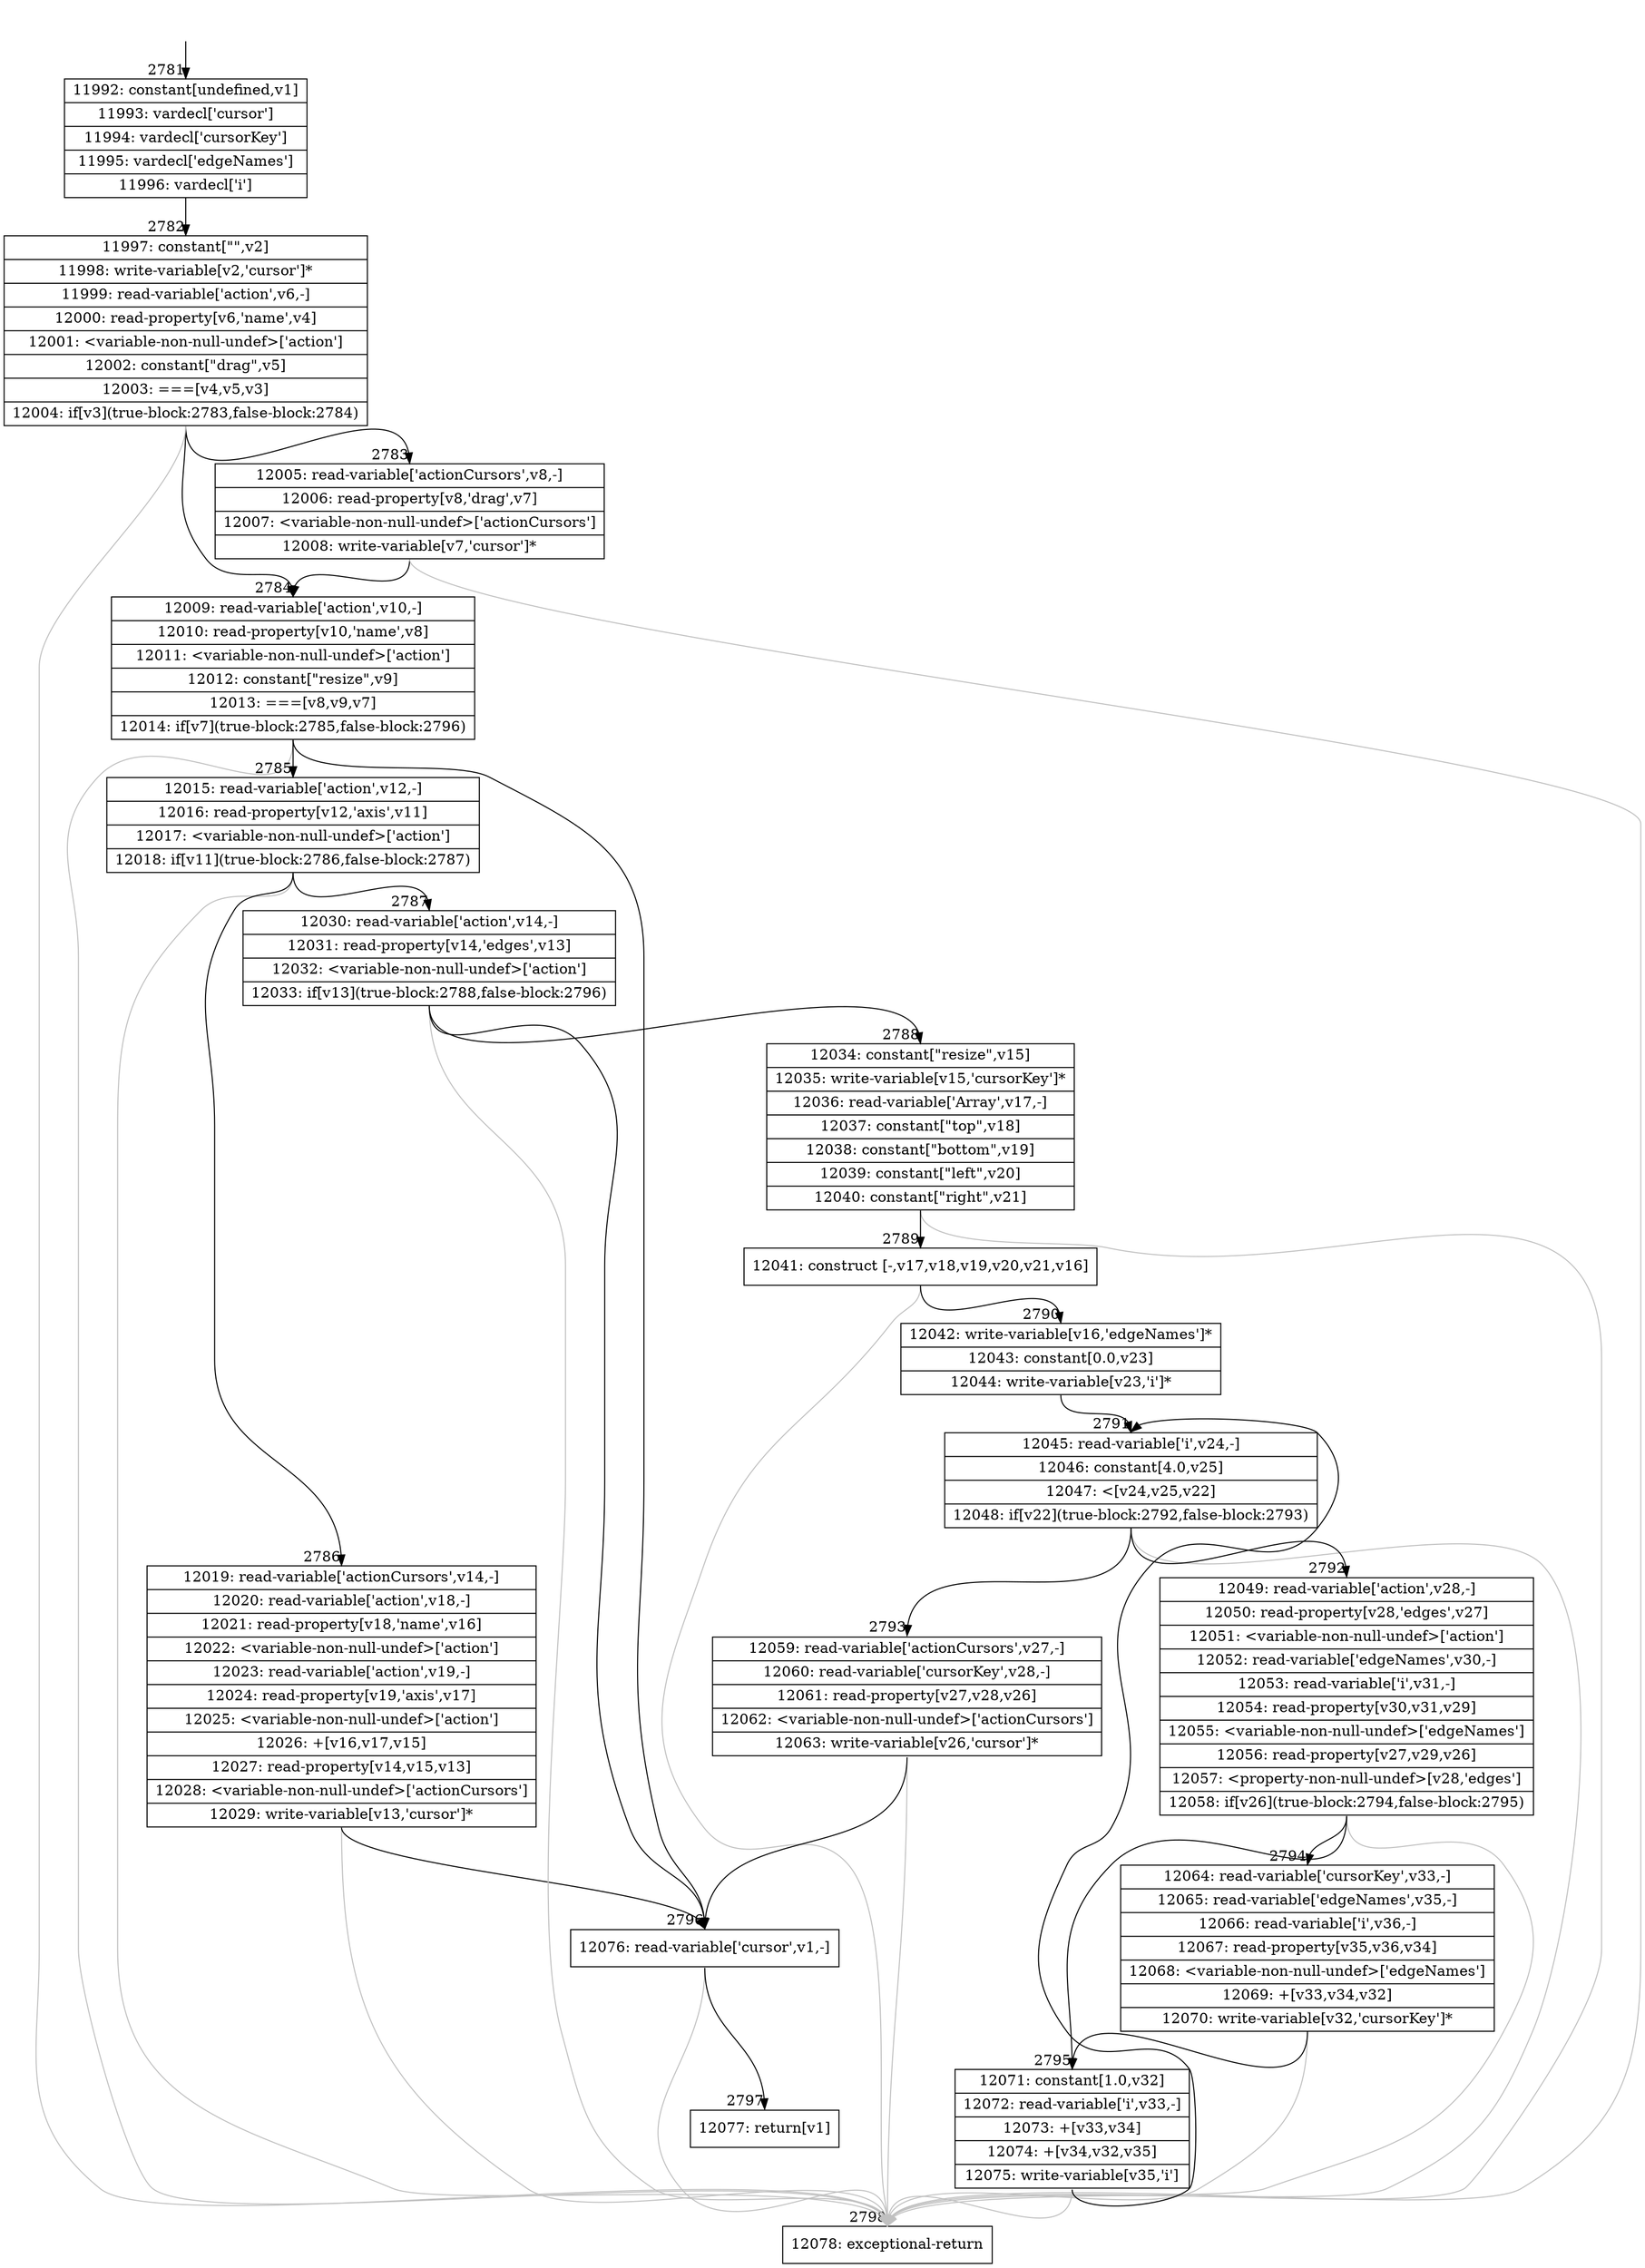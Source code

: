 digraph {
rankdir="TD"
BB_entry119[shape=none,label=""];
BB_entry119 -> BB2781 [tailport=s, headport=n, headlabel="    2781"]
BB2781 [shape=record label="{11992: constant[undefined,v1]|11993: vardecl['cursor']|11994: vardecl['cursorKey']|11995: vardecl['edgeNames']|11996: vardecl['i']}" ] 
BB2781 -> BB2782 [tailport=s, headport=n, headlabel="      2782"]
BB2782 [shape=record label="{11997: constant[\"\",v2]|11998: write-variable[v2,'cursor']*|11999: read-variable['action',v6,-]|12000: read-property[v6,'name',v4]|12001: \<variable-non-null-undef\>['action']|12002: constant[\"drag\",v5]|12003: ===[v4,v5,v3]|12004: if[v3](true-block:2783,false-block:2784)}" ] 
BB2782 -> BB2783 [tailport=s, headport=n, headlabel="      2783"]
BB2782 -> BB2784 [tailport=s, headport=n, headlabel="      2784"]
BB2782 -> BB2798 [tailport=s, headport=n, color=gray, headlabel="      2798"]
BB2783 [shape=record label="{12005: read-variable['actionCursors',v8,-]|12006: read-property[v8,'drag',v7]|12007: \<variable-non-null-undef\>['actionCursors']|12008: write-variable[v7,'cursor']*}" ] 
BB2783 -> BB2784 [tailport=s, headport=n]
BB2783 -> BB2798 [tailport=s, headport=n, color=gray]
BB2784 [shape=record label="{12009: read-variable['action',v10,-]|12010: read-property[v10,'name',v8]|12011: \<variable-non-null-undef\>['action']|12012: constant[\"resize\",v9]|12013: ===[v8,v9,v7]|12014: if[v7](true-block:2785,false-block:2796)}" ] 
BB2784 -> BB2785 [tailport=s, headport=n, headlabel="      2785"]
BB2784 -> BB2796 [tailport=s, headport=n, headlabel="      2796"]
BB2784 -> BB2798 [tailport=s, headport=n, color=gray]
BB2785 [shape=record label="{12015: read-variable['action',v12,-]|12016: read-property[v12,'axis',v11]|12017: \<variable-non-null-undef\>['action']|12018: if[v11](true-block:2786,false-block:2787)}" ] 
BB2785 -> BB2786 [tailport=s, headport=n, headlabel="      2786"]
BB2785 -> BB2787 [tailport=s, headport=n, headlabel="      2787"]
BB2785 -> BB2798 [tailport=s, headport=n, color=gray]
BB2786 [shape=record label="{12019: read-variable['actionCursors',v14,-]|12020: read-variable['action',v18,-]|12021: read-property[v18,'name',v16]|12022: \<variable-non-null-undef\>['action']|12023: read-variable['action',v19,-]|12024: read-property[v19,'axis',v17]|12025: \<variable-non-null-undef\>['action']|12026: +[v16,v17,v15]|12027: read-property[v14,v15,v13]|12028: \<variable-non-null-undef\>['actionCursors']|12029: write-variable[v13,'cursor']*}" ] 
BB2786 -> BB2796 [tailport=s, headport=n]
BB2786 -> BB2798 [tailport=s, headport=n, color=gray]
BB2787 [shape=record label="{12030: read-variable['action',v14,-]|12031: read-property[v14,'edges',v13]|12032: \<variable-non-null-undef\>['action']|12033: if[v13](true-block:2788,false-block:2796)}" ] 
BB2787 -> BB2788 [tailport=s, headport=n, headlabel="      2788"]
BB2787 -> BB2796 [tailport=s, headport=n]
BB2787 -> BB2798 [tailport=s, headport=n, color=gray]
BB2788 [shape=record label="{12034: constant[\"resize\",v15]|12035: write-variable[v15,'cursorKey']*|12036: read-variable['Array',v17,-]|12037: constant[\"top\",v18]|12038: constant[\"bottom\",v19]|12039: constant[\"left\",v20]|12040: constant[\"right\",v21]}" ] 
BB2788 -> BB2789 [tailport=s, headport=n, headlabel="      2789"]
BB2788 -> BB2798 [tailport=s, headport=n, color=gray]
BB2789 [shape=record label="{12041: construct [-,v17,v18,v19,v20,v21,v16]}" ] 
BB2789 -> BB2790 [tailport=s, headport=n, headlabel="      2790"]
BB2789 -> BB2798 [tailport=s, headport=n, color=gray]
BB2790 [shape=record label="{12042: write-variable[v16,'edgeNames']*|12043: constant[0.0,v23]|12044: write-variable[v23,'i']*}" ] 
BB2790 -> BB2791 [tailport=s, headport=n, headlabel="      2791"]
BB2791 [shape=record label="{12045: read-variable['i',v24,-]|12046: constant[4.0,v25]|12047: \<[v24,v25,v22]|12048: if[v22](true-block:2792,false-block:2793)}" ] 
BB2791 -> BB2792 [tailport=s, headport=n, headlabel="      2792"]
BB2791 -> BB2793 [tailport=s, headport=n, headlabel="      2793"]
BB2791 -> BB2798 [tailport=s, headport=n, color=gray]
BB2792 [shape=record label="{12049: read-variable['action',v28,-]|12050: read-property[v28,'edges',v27]|12051: \<variable-non-null-undef\>['action']|12052: read-variable['edgeNames',v30,-]|12053: read-variable['i',v31,-]|12054: read-property[v30,v31,v29]|12055: \<variable-non-null-undef\>['edgeNames']|12056: read-property[v27,v29,v26]|12057: \<property-non-null-undef\>[v28,'edges']|12058: if[v26](true-block:2794,false-block:2795)}" ] 
BB2792 -> BB2794 [tailport=s, headport=n, headlabel="      2794"]
BB2792 -> BB2795 [tailport=s, headport=n, headlabel="      2795"]
BB2792 -> BB2798 [tailport=s, headport=n, color=gray]
BB2793 [shape=record label="{12059: read-variable['actionCursors',v27,-]|12060: read-variable['cursorKey',v28,-]|12061: read-property[v27,v28,v26]|12062: \<variable-non-null-undef\>['actionCursors']|12063: write-variable[v26,'cursor']*}" ] 
BB2793 -> BB2796 [tailport=s, headport=n]
BB2793 -> BB2798 [tailport=s, headport=n, color=gray]
BB2794 [shape=record label="{12064: read-variable['cursorKey',v33,-]|12065: read-variable['edgeNames',v35,-]|12066: read-variable['i',v36,-]|12067: read-property[v35,v36,v34]|12068: \<variable-non-null-undef\>['edgeNames']|12069: +[v33,v34,v32]|12070: write-variable[v32,'cursorKey']*}" ] 
BB2794 -> BB2795 [tailport=s, headport=n]
BB2794 -> BB2798 [tailport=s, headport=n, color=gray]
BB2795 [shape=record label="{12071: constant[1.0,v32]|12072: read-variable['i',v33,-]|12073: +[v33,v34]|12074: +[v34,v32,v35]|12075: write-variable[v35,'i']}" ] 
BB2795 -> BB2791 [tailport=s, headport=n]
BB2795 -> BB2798 [tailport=s, headport=n, color=gray]
BB2796 [shape=record label="{12076: read-variable['cursor',v1,-]}" ] 
BB2796 -> BB2797 [tailport=s, headport=n, headlabel="      2797"]
BB2796 -> BB2798 [tailport=s, headport=n, color=gray]
BB2797 [shape=record label="{12077: return[v1]}" ] 
BB2798 [shape=record label="{12078: exceptional-return}" ] 
//#$~ 3569
}
